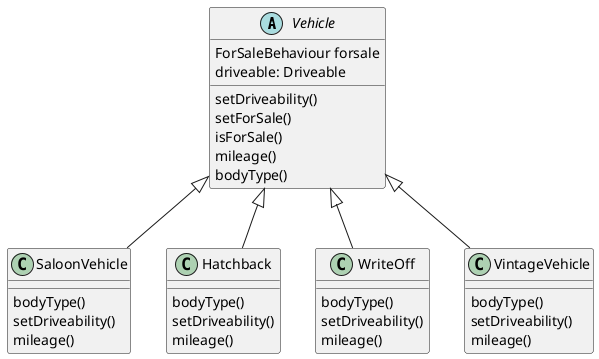 @startuml

abstract class Vehicle {
ForSaleBehaviour forsale
setDriveability()
setForSale()
driveable: Driveable
isForSale()
mileage()
bodyType()

}



class SaloonVehicle {
bodyType()
setDriveability()
mileage()
 }
class Hatchback {
bodyType()
setDriveability()
mileage()
}

class WriteOff {
bodyType()
setDriveability()
mileage()
}
class VintageVehicle {
bodyType()
setDriveability()
mileage()
}

Vehicle <|-- SaloonVehicle
Vehicle <|-- VintageVehicle
Vehicle <|-- Hatchback
Vehicle <|-- WriteOff

@enduml
